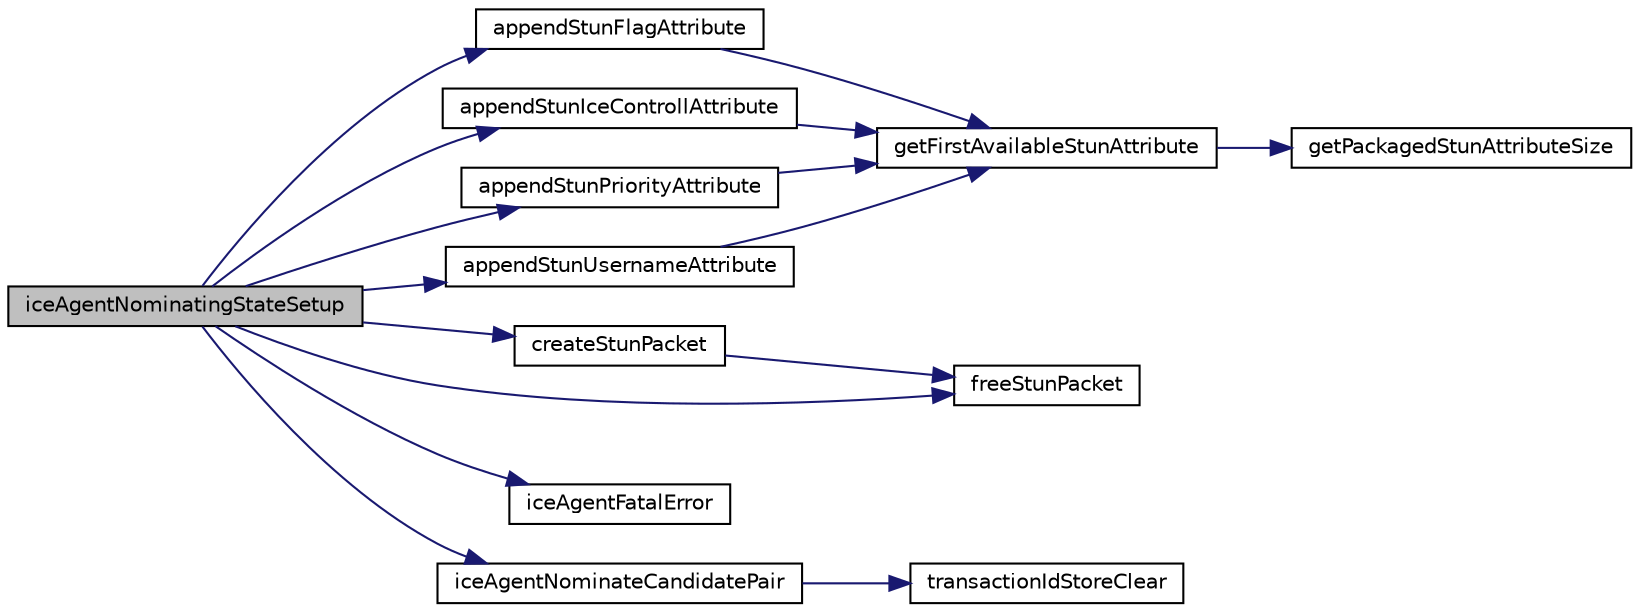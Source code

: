 digraph "iceAgentNominatingStateSetup"
{
 // LATEX_PDF_SIZE
  edge [fontname="Helvetica",fontsize="10",labelfontname="Helvetica",labelfontsize="10"];
  node [fontname="Helvetica",fontsize="10",shape=record];
  rankdir="LR";
  Node1 [label="iceAgentNominatingStateSetup",height=0.2,width=0.4,color="black", fillcolor="grey75", style="filled", fontcolor="black",tooltip=" "];
  Node1 -> Node2 [color="midnightblue",fontsize="10",style="solid",fontname="Helvetica"];
  Node2 [label="appendStunFlagAttribute",height=0.2,width=0.4,color="black", fillcolor="white", style="filled",URL="$Stun_8c.html#a1104c49d91dedad4500a73d9ac37cb63",tooltip=" "];
  Node2 -> Node3 [color="midnightblue",fontsize="10",style="solid",fontname="Helvetica"];
  Node3 [label="getFirstAvailableStunAttribute",height=0.2,width=0.4,color="black", fillcolor="white", style="filled",URL="$Stun_8c.html#afbb87626b5ffeae605b82cbdc3a9dced",tooltip=" "];
  Node3 -> Node4 [color="midnightblue",fontsize="10",style="solid",fontname="Helvetica"];
  Node4 [label="getPackagedStunAttributeSize",height=0.2,width=0.4,color="black", fillcolor="white", style="filled",URL="$Stun_8c.html#a7eb2163f10655ff99f6523ffedb30769",tooltip=" "];
  Node1 -> Node5 [color="midnightblue",fontsize="10",style="solid",fontname="Helvetica"];
  Node5 [label="appendStunIceControllAttribute",height=0.2,width=0.4,color="black", fillcolor="white", style="filled",URL="$Stun_8c.html#a732cf4db5674e2e1e5305eb4972ee92f",tooltip=" "];
  Node5 -> Node3 [color="midnightblue",fontsize="10",style="solid",fontname="Helvetica"];
  Node1 -> Node6 [color="midnightblue",fontsize="10",style="solid",fontname="Helvetica"];
  Node6 [label="appendStunPriorityAttribute",height=0.2,width=0.4,color="black", fillcolor="white", style="filled",URL="$Stun_8c.html#a89bc73671740d89be124bb741202032b",tooltip=" "];
  Node6 -> Node3 [color="midnightblue",fontsize="10",style="solid",fontname="Helvetica"];
  Node1 -> Node7 [color="midnightblue",fontsize="10",style="solid",fontname="Helvetica"];
  Node7 [label="appendStunUsernameAttribute",height=0.2,width=0.4,color="black", fillcolor="white", style="filled",URL="$Stun_8c.html#a2a621853bf20ca509f3846e179cd08df",tooltip=" "];
  Node7 -> Node3 [color="midnightblue",fontsize="10",style="solid",fontname="Helvetica"];
  Node1 -> Node8 [color="midnightblue",fontsize="10",style="solid",fontname="Helvetica"];
  Node8 [label="createStunPacket",height=0.2,width=0.4,color="black", fillcolor="white", style="filled",URL="$Stun_8c.html#a82bd20e19952bf247d16b639fc091a34",tooltip=" "];
  Node8 -> Node9 [color="midnightblue",fontsize="10",style="solid",fontname="Helvetica"];
  Node9 [label="freeStunPacket",height=0.2,width=0.4,color="black", fillcolor="white", style="filled",URL="$Stun_8c.html#a2ac5f96729bf2bfce45f59c72db4ff43",tooltip=" "];
  Node1 -> Node9 [color="midnightblue",fontsize="10",style="solid",fontname="Helvetica"];
  Node1 -> Node10 [color="midnightblue",fontsize="10",style="solid",fontname="Helvetica"];
  Node10 [label="iceAgentFatalError",height=0.2,width=0.4,color="black", fillcolor="white", style="filled",URL="$IceAgent_8c.html#ae7e2880108aafbf93c4f092712d86500",tooltip=" "];
  Node1 -> Node11 [color="midnightblue",fontsize="10",style="solid",fontname="Helvetica"];
  Node11 [label="iceAgentNominateCandidatePair",height=0.2,width=0.4,color="black", fillcolor="white", style="filled",URL="$IceAgent_8c.html#aa7d29b9e7deadd910819b68c115219d1",tooltip=" "];
  Node11 -> Node12 [color="midnightblue",fontsize="10",style="solid",fontname="Helvetica"];
  Node12 [label="transactionIdStoreClear",height=0.2,width=0.4,color="black", fillcolor="white", style="filled",URL="$IceUtils_8c.html#a5b4d042f26dbfd3ca5972e42fde7886e",tooltip=" "];
}

